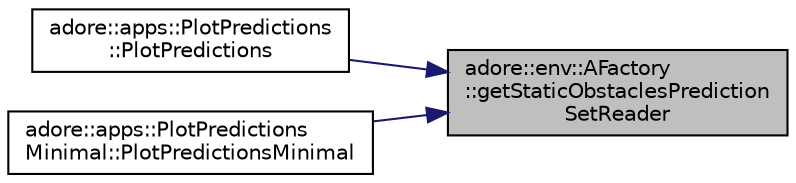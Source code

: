 digraph "adore::env::AFactory::getStaticObstaclesPredictionSetReader"
{
 // LATEX_PDF_SIZE
  edge [fontname="Helvetica",fontsize="10",labelfontname="Helvetica",labelfontsize="10"];
  node [fontname="Helvetica",fontsize="10",shape=record];
  rankdir="RL";
  Node1 [label="adore::env::AFactory\l::getStaticObstaclesPrediction\lSetReader",height=0.2,width=0.4,color="black", fillcolor="grey75", style="filled", fontcolor="black",tooltip=" "];
  Node1 -> Node2 [dir="back",color="midnightblue",fontsize="10",style="solid",fontname="Helvetica"];
  Node2 [label="adore::apps::PlotPredictions\l::PlotPredictions",height=0.2,width=0.4,color="black", fillcolor="white", style="filled",URL="$classadore_1_1apps_1_1PlotPredictions.html#a7ef60521563a44c574f386fbcdc4f0e8",tooltip=" "];
  Node1 -> Node3 [dir="back",color="midnightblue",fontsize="10",style="solid",fontname="Helvetica"];
  Node3 [label="adore::apps::PlotPredictions\lMinimal::PlotPredictionsMinimal",height=0.2,width=0.4,color="black", fillcolor="white", style="filled",URL="$classadore_1_1apps_1_1PlotPredictionsMinimal.html#a431d57efd00a5d28614354708fd35766",tooltip=" "];
}
